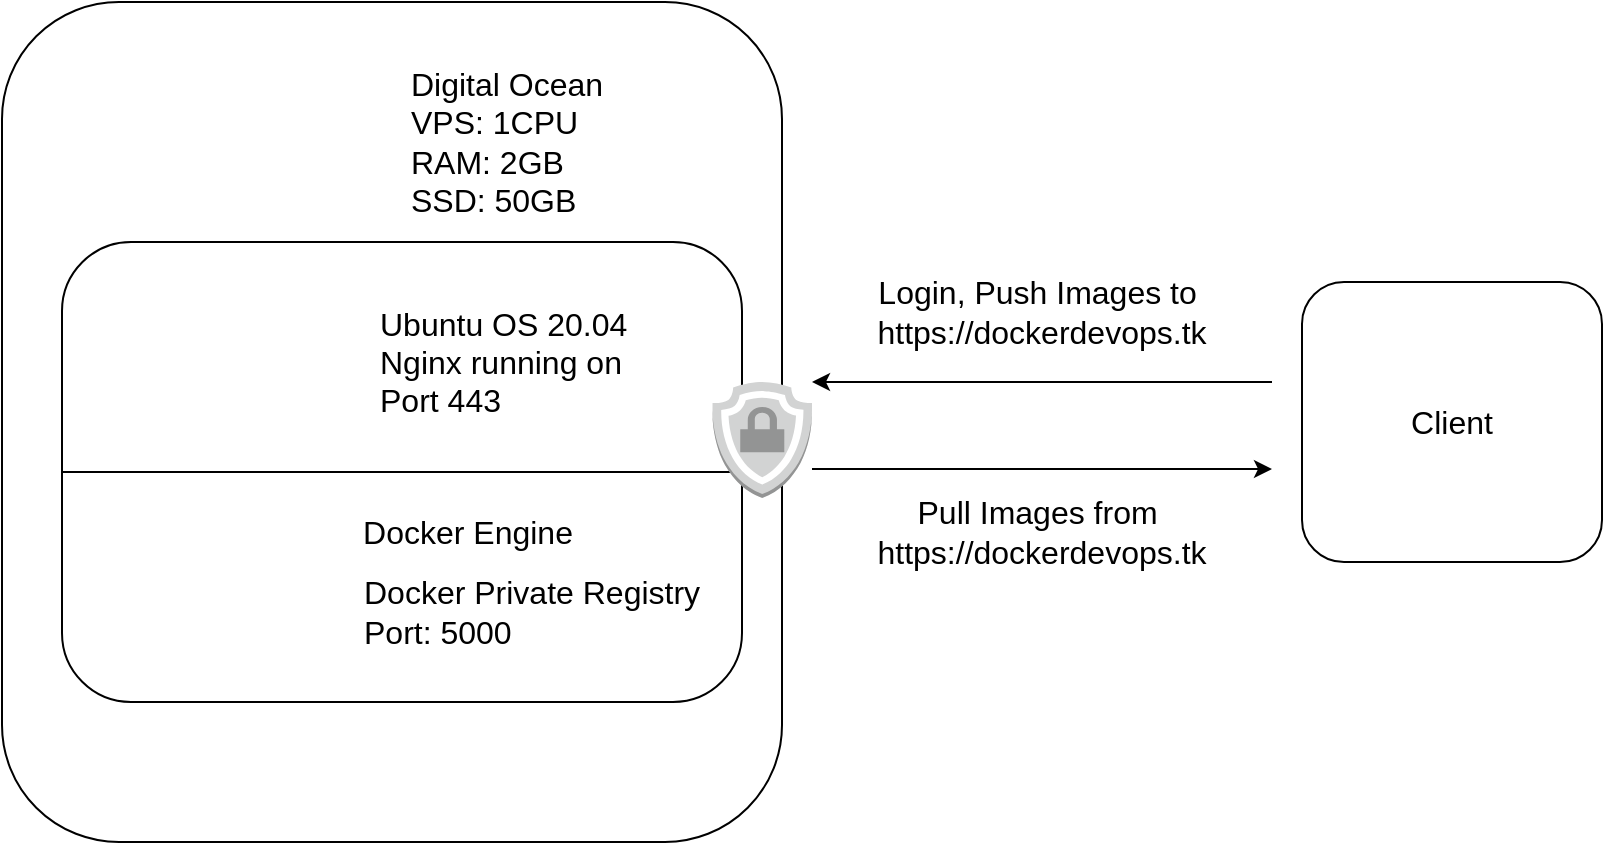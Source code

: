 <mxfile version="14.4.2" type="device"><diagram id="V7N24JC56H--icZRY1vi" name="Page-1"><mxGraphModel dx="1022" dy="421" grid="1" gridSize="10" guides="1" tooltips="1" connect="1" arrows="1" fold="1" page="1" pageScale="1" pageWidth="850" pageHeight="1100" math="0" shadow="0"><root><mxCell id="0"/><mxCell id="1" parent="0"/><mxCell id="9Gk2vTcTqS1DdDmAC85b-14" value="" style="rounded=1;whiteSpace=wrap;html=1;" vertex="1" parent="1"><mxGeometry x="20" y="60" width="390" height="420" as="geometry"/></mxCell><mxCell id="9Gk2vTcTqS1DdDmAC85b-2" value="" style="rounded=1;whiteSpace=wrap;html=1;" vertex="1" parent="1"><mxGeometry x="50" y="180" width="340" height="230" as="geometry"/></mxCell><mxCell id="9Gk2vTcTqS1DdDmAC85b-1" value="" style="shape=image;html=1;verticalAlign=top;verticalLabelPosition=bottom;labelBackgroundColor=#ffffff;imageAspect=0;aspect=fixed;image=https://cdn3.iconfinder.com/data/icons/logos-and-brands-adobe/512/89_Digital_Ocean-128.png" vertex="1" parent="1"><mxGeometry x="114" y="70" width="100" height="100" as="geometry"/></mxCell><mxCell id="9Gk2vTcTqS1DdDmAC85b-3" value="" style="shape=image;html=1;verticalAlign=top;verticalLabelPosition=bottom;labelBackgroundColor=#ffffff;imageAspect=0;aspect=fixed;image=https://cdn2.iconfinder.com/data/icons/ios-7-style-metro-ui-icons/128/MetroUI_Ubuntu.png" vertex="1" parent="1"><mxGeometry x="60" y="205" width="70" height="70" as="geometry"/></mxCell><mxCell id="9Gk2vTcTqS1DdDmAC85b-4" value="" style="endArrow=classic;html=1;" edge="1" parent="1"><mxGeometry width="50" height="50" relative="1" as="geometry"><mxPoint x="425" y="293.5" as="sourcePoint"/><mxPoint x="655" y="293.5" as="targetPoint"/></mxGeometry></mxCell><mxCell id="9Gk2vTcTqS1DdDmAC85b-5" value="" style="endArrow=classic;html=1;" edge="1" parent="1"><mxGeometry width="50" height="50" relative="1" as="geometry"><mxPoint x="655" y="250" as="sourcePoint"/><mxPoint x="425" y="250" as="targetPoint"/></mxGeometry></mxCell><mxCell id="9Gk2vTcTqS1DdDmAC85b-8" value="" style="endArrow=none;html=1;entryX=0;entryY=0.5;entryDx=0;entryDy=0;exitX=1;exitY=0.5;exitDx=0;exitDy=0;" edge="1" parent="1" source="9Gk2vTcTqS1DdDmAC85b-2" target="9Gk2vTcTqS1DdDmAC85b-2"><mxGeometry width="50" height="50" relative="1" as="geometry"><mxPoint x="10" y="380" as="sourcePoint"/><mxPoint x="60" y="330" as="targetPoint"/></mxGeometry></mxCell><mxCell id="9Gk2vTcTqS1DdDmAC85b-9" value="" style="shape=image;html=1;verticalAlign=top;verticalLabelPosition=bottom;labelBackgroundColor=#ffffff;imageAspect=0;aspect=fixed;image=https://cdn4.iconfinder.com/data/icons/logos-and-brands/512/97_Docker_logo_logos-128.png" vertex="1" parent="1"><mxGeometry x="100" y="310" width="88" height="88" as="geometry"/></mxCell><mxCell id="9Gk2vTcTqS1DdDmAC85b-10" value="&lt;div style=&quot;text-align: left&quot;&gt;&lt;span style=&quot;font-size: medium&quot;&gt;Digital Ocean&lt;/span&gt;&lt;/div&gt;&lt;font size=&quot;3&quot;&gt;&lt;div style=&quot;text-align: left&quot;&gt;&lt;span&gt;VPS: 1CPU&lt;/span&gt;&lt;/div&gt;&lt;div style=&quot;text-align: left&quot;&gt;&lt;span&gt;RAM: 2GB&lt;/span&gt;&lt;/div&gt;&lt;div style=&quot;text-align: left&quot;&gt;&lt;span&gt;SSD: 50GB&lt;/span&gt;&lt;/div&gt;&lt;/font&gt;" style="text;html=1;strokeColor=none;fillColor=none;align=center;verticalAlign=middle;whiteSpace=wrap;rounded=0;" vertex="1" parent="1"><mxGeometry x="200" y="110" width="145" height="40" as="geometry"/></mxCell><mxCell id="9Gk2vTcTqS1DdDmAC85b-11" value="&lt;div style=&quot;text-align: left&quot;&gt;&lt;font size=&quot;3&quot;&gt;Ubuntu OS 20.04&lt;/font&gt;&lt;/div&gt;&lt;div style=&quot;text-align: left&quot;&gt;&lt;span style=&quot;font-size: medium&quot;&gt;Nginx running on Port 443&lt;/span&gt;&lt;/div&gt;" style="text;html=1;strokeColor=none;fillColor=none;align=center;verticalAlign=middle;whiteSpace=wrap;rounded=0;" vertex="1" parent="1"><mxGeometry x="207.5" y="225" width="130" height="30" as="geometry"/></mxCell><mxCell id="9Gk2vTcTqS1DdDmAC85b-12" value="" style="shape=image;html=1;verticalAlign=top;verticalLabelPosition=bottom;labelBackgroundColor=#ffffff;imageAspect=0;aspect=fixed;image=https://cdn4.iconfinder.com/data/icons/logos-brands-5/24/nginx-128.png" vertex="1" parent="1"><mxGeometry x="141" y="210" width="59" height="59" as="geometry"/></mxCell><mxCell id="9Gk2vTcTqS1DdDmAC85b-15" value="&lt;div style=&quot;text-align: left&quot;&gt;&lt;font size=&quot;3&quot;&gt;Docker Engine&lt;/font&gt;&lt;/div&gt;" style="text;html=1;strokeColor=none;fillColor=none;align=center;verticalAlign=middle;whiteSpace=wrap;rounded=0;" vertex="1" parent="1"><mxGeometry x="188" y="310" width="130" height="30" as="geometry"/></mxCell><mxCell id="9Gk2vTcTqS1DdDmAC85b-17" value="" style="rounded=1;whiteSpace=wrap;html=1;" vertex="1" parent="1"><mxGeometry x="670" y="200" width="150" height="140" as="geometry"/></mxCell><mxCell id="9Gk2vTcTqS1DdDmAC85b-18" value="&lt;div style=&quot;text-align: left&quot;&gt;&lt;font size=&quot;3&quot;&gt;Client&lt;/font&gt;&lt;/div&gt;" style="text;html=1;strokeColor=none;fillColor=none;align=center;verticalAlign=middle;whiteSpace=wrap;rounded=0;" vertex="1" parent="1"><mxGeometry x="680" y="255" width="130" height="30" as="geometry"/></mxCell><mxCell id="9Gk2vTcTqS1DdDmAC85b-19" value="&lt;font size=&quot;3&quot;&gt;Login, Push Images to&amp;nbsp;&lt;br&gt;https://dockerdevops.tk&lt;/font&gt;" style="text;html=1;strokeColor=none;fillColor=none;align=center;verticalAlign=middle;whiteSpace=wrap;rounded=0;" vertex="1" parent="1"><mxGeometry x="450" y="200" width="180" height="30" as="geometry"/></mxCell><mxCell id="9Gk2vTcTqS1DdDmAC85b-20" value="&lt;font size=&quot;3&quot;&gt;Pull Images from&amp;nbsp;&lt;br&gt;https://dockerdevops.tk&lt;/font&gt;" style="text;html=1;strokeColor=none;fillColor=none;align=center;verticalAlign=middle;whiteSpace=wrap;rounded=0;" vertex="1" parent="1"><mxGeometry x="450" y="310" width="180" height="30" as="geometry"/></mxCell><mxCell id="9Gk2vTcTqS1DdDmAC85b-21" value="&lt;div style=&quot;text-align: left&quot;&gt;&lt;font size=&quot;3&quot;&gt;Docker Private Registry Port: 5000&lt;/font&gt;&lt;/div&gt;" style="text;html=1;strokeColor=none;fillColor=none;align=center;verticalAlign=middle;whiteSpace=wrap;rounded=0;" vertex="1" parent="1"><mxGeometry x="200" y="350" width="182" height="30" as="geometry"/></mxCell><mxCell id="9Gk2vTcTqS1DdDmAC85b-23" value="" style="outlineConnect=0;dashed=0;verticalLabelPosition=bottom;verticalAlign=top;align=center;html=1;shape=mxgraph.aws3.ssl_padlock;fillColor=#D2D3D3;gradientColor=none;" vertex="1" parent="1"><mxGeometry x="375" y="250" width="50" height="58" as="geometry"/></mxCell></root></mxGraphModel></diagram></mxfile>